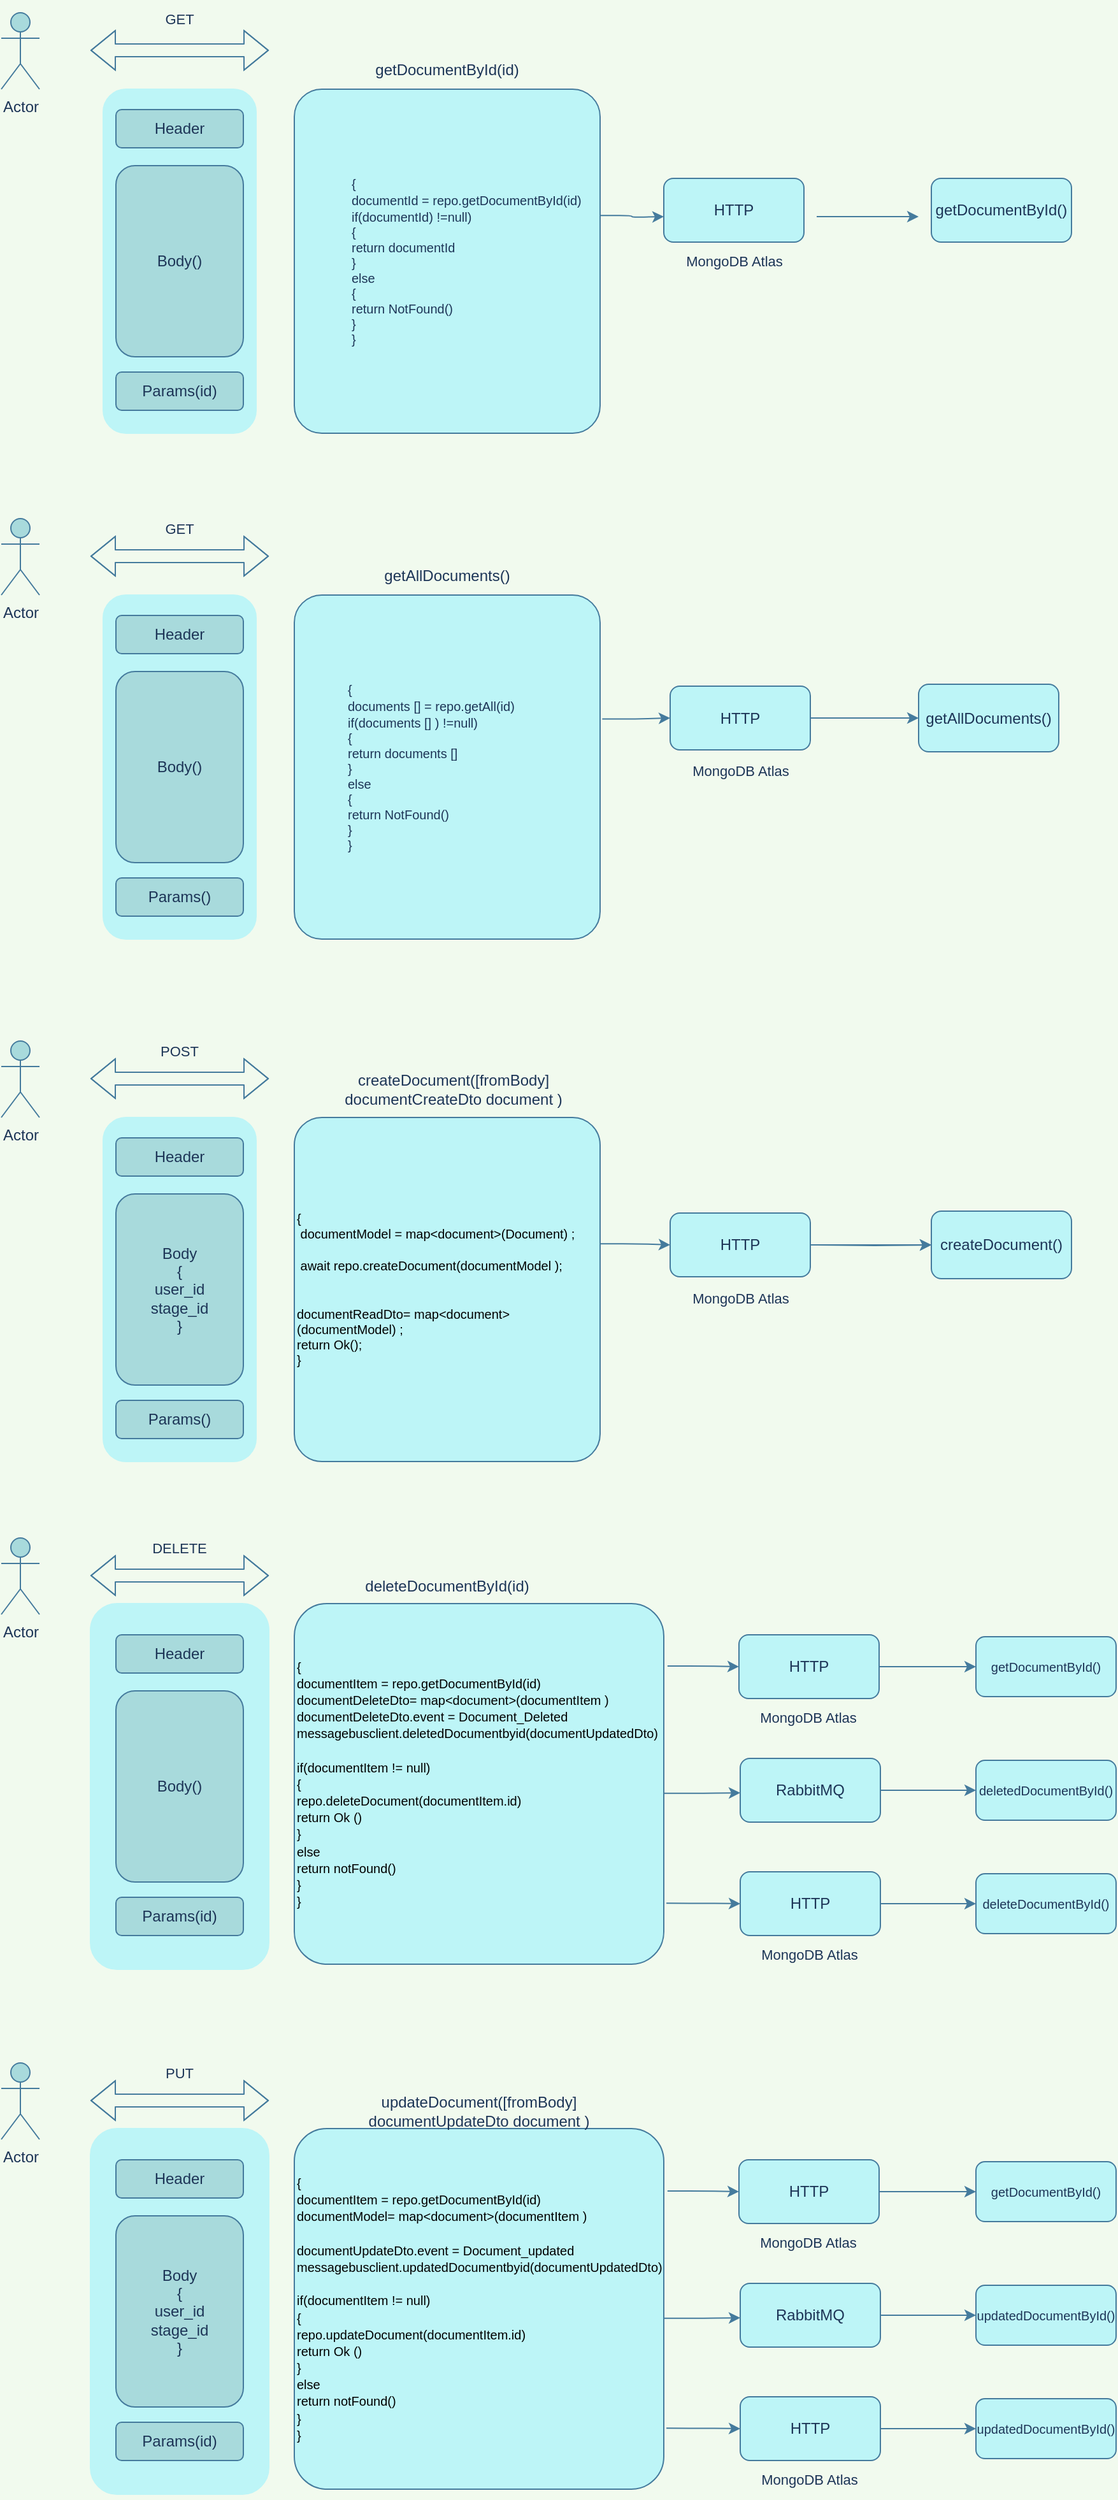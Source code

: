 <mxfile version="20.2.3" type="device"><diagram id="cVoLIIA2W4MmDyx59I4o" name="Page-1"><mxGraphModel dx="1022" dy="531" grid="1" gridSize="10" guides="1" tooltips="1" connect="1" arrows="1" fold="1" page="1" pageScale="1" pageWidth="1169" pageHeight="827" background="#F1FAEE" math="0" shadow="0"><root><mxCell id="0"/><mxCell id="1" parent="0"/><mxCell id="eLLtc54JkCyOEIkqknng-1" value="Actor" style="shape=umlActor;verticalLabelPosition=bottom;verticalAlign=top;html=1;outlineConnect=0;fillColor=#A8DADC;strokeColor=#457B9D;fontColor=#1D3557;rounded=1;" parent="1" vertex="1"><mxGeometry x="40" y="100" width="30" height="60" as="geometry"/></mxCell><mxCell id="eLLtc54JkCyOEIkqknng-2" value="" style="whiteSpace=wrap;html=1;fillColor=#BDF5F7;strokeColor=#BDF5F7;fontColor=#1D3557;rounded=1;" parent="1" vertex="1"><mxGeometry x="120" y="160" width="120" height="270" as="geometry"/></mxCell><mxCell id="eLLtc54JkCyOEIkqknng-3" value="Header" style="whiteSpace=wrap;html=1;fillColor=#A8DADC;strokeColor=#457B9D;fontColor=#1D3557;rounded=1;" parent="1" vertex="1"><mxGeometry x="130" y="176" width="100" height="30" as="geometry"/></mxCell><mxCell id="eLLtc54JkCyOEIkqknng-4" value="Params(id)" style="whiteSpace=wrap;html=1;fillColor=#A8DADC;strokeColor=#457B9D;fontColor=#1D3557;rounded=1;" parent="1" vertex="1"><mxGeometry x="130" y="382" width="100" height="30" as="geometry"/></mxCell><mxCell id="eLLtc54JkCyOEIkqknng-5" value="Body()" style="whiteSpace=wrap;html=1;fillColor=#A8DADC;strokeColor=#457B9D;fontColor=#1D3557;rounded=1;" parent="1" vertex="1"><mxGeometry x="130" y="220" width="100" height="150" as="geometry"/></mxCell><mxCell id="eLLtc54JkCyOEIkqknng-6" value="" style="shape=flexArrow;endArrow=classic;startArrow=classic;html=1;rounded=1;labelBackgroundColor=#F1FAEE;strokeColor=#457B9D;fontColor=#1D3557;" parent="1" edge="1"><mxGeometry width="100" height="100" relative="1" as="geometry"><mxPoint x="110" y="129.5" as="sourcePoint"/><mxPoint x="250" y="129.5" as="targetPoint"/><Array as="points"><mxPoint x="190" y="129.5"/></Array></mxGeometry></mxCell><mxCell id="eLLtc54JkCyOEIkqknng-12" style="edgeStyle=orthogonalEdgeStyle;orthogonalLoop=1;jettySize=auto;html=1;exitX=1;exitY=0.367;exitDx=0;exitDy=0;exitPerimeter=0;rounded=1;labelBackgroundColor=#F1FAEE;strokeColor=#457B9D;fontColor=#1D3557;" parent="1" source="eLLtc54JkCyOEIkqknng-8" edge="1"><mxGeometry relative="1" as="geometry"><mxPoint x="560" y="260.04" as="targetPoint"/></mxGeometry></mxCell><mxCell id="eLLtc54JkCyOEIkqknng-8" value="&lt;blockquote style=&quot;margin: 0 0 0 40px; border: none; padding: 0px;&quot;&gt;&lt;font style=&quot;font-size: 10px;&quot;&gt;{&lt;br&gt;&lt;/font&gt;&lt;font style=&quot;font-size: 10px;&quot;&gt;documentId = repo.getDocumentById(id)&lt;br&gt;&lt;/font&gt;&lt;font style=&quot;font-size: 10px;&quot;&gt;if(documentId) !=null) &lt;/font&gt;&lt;div style=&quot;font-size: 10px;&quot;&gt;&lt;span style=&quot;background-color: initial;&quot;&gt;&lt;font style=&quot;font-size: 10px;&quot;&gt;{&lt;/font&gt;&lt;/span&gt;&lt;/div&gt;&lt;div style=&quot;text-align: justify; font-size: 10px;&quot;&gt;&lt;span style=&quot;background-color: initial;&quot;&gt;&lt;font style=&quot;font-size: 10px;&quot;&gt;return documentId&lt;/font&gt;&lt;/span&gt;&lt;/div&gt;&lt;div style=&quot;text-align: justify; font-size: 10px;&quot;&gt;&lt;span style=&quot;background-color: initial;&quot;&gt;&lt;font style=&quot;font-size: 10px;&quot;&gt;}&lt;/font&gt;&lt;/span&gt;&lt;/div&gt;&lt;div style=&quot;text-align: justify; font-size: 10px;&quot;&gt;&lt;span style=&quot;background-color: initial;&quot;&gt;&lt;font style=&quot;font-size: 10px;&quot;&gt;else&lt;/font&gt;&lt;/span&gt;&lt;/div&gt;&lt;div style=&quot;text-align: justify; font-size: 10px;&quot;&gt;&lt;span style=&quot;background-color: initial;&quot;&gt;&lt;font style=&quot;font-size: 10px;&quot;&gt;{&lt;/font&gt;&lt;/span&gt;&lt;/div&gt;&lt;div style=&quot;text-align: justify; font-size: 10px;&quot;&gt;&lt;span style=&quot;background-color: initial;&quot;&gt;&lt;font style=&quot;font-size: 10px;&quot;&gt;return NotFound()&lt;/font&gt;&lt;/span&gt;&lt;/div&gt;&lt;div style=&quot;text-align: justify; font-size: 10px;&quot;&gt;&lt;span style=&quot;background-color: initial;&quot;&gt;&lt;font style=&quot;font-size: 10px;&quot;&gt;}&lt;/font&gt;&lt;/span&gt;&lt;/div&gt;&lt;div style=&quot;text-align: justify; font-size: 10px;&quot;&gt;&lt;span style=&quot;background-color: initial;&quot;&gt;&lt;font style=&quot;font-size: 10px;&quot;&gt;}&lt;/font&gt;&lt;/span&gt;&lt;/div&gt;&lt;/blockquote&gt;" style="whiteSpace=wrap;html=1;fillColor=#BDF5F7;strokeColor=#457B9D;fontColor=#1D3557;rounded=1;verticalAlign=middle;arcSize=9;fontSize=11;align=left;spacingLeft=3;" parent="1" vertex="1"><mxGeometry x="270" y="160" width="240" height="270" as="geometry"/></mxCell><mxCell id="eLLtc54JkCyOEIkqknng-9" value="getDocumentById(id)" style="text;html=1;strokeColor=none;fillColor=none;align=center;verticalAlign=middle;whiteSpace=wrap;fontColor=#1D3557;rounded=1;" parent="1" vertex="1"><mxGeometry x="360" y="130" width="60" height="30" as="geometry"/></mxCell><mxCell id="eLLtc54JkCyOEIkqknng-13" style="edgeStyle=orthogonalEdgeStyle;orthogonalLoop=1;jettySize=auto;html=1;entryX=0;entryY=0.5;entryDx=0;entryDy=0;rounded=1;labelBackgroundColor=#F1FAEE;strokeColor=#457B9D;fontColor=#1D3557;" parent="1" edge="1"><mxGeometry relative="1" as="geometry"><mxPoint x="680" y="260" as="sourcePoint"/><mxPoint x="760" y="260" as="targetPoint"/></mxGeometry></mxCell><mxCell id="eLLtc54JkCyOEIkqknng-14" value="MongoDB Atlas" style="text;html=1;strokeColor=none;fillColor=none;align=center;verticalAlign=middle;whiteSpace=wrap;rounded=0;fontSize=11;fontColor=#1D3557;" parent="1" vertex="1"><mxGeometry x="572.5" y="280" width="85" height="30" as="geometry"/></mxCell><mxCell id="eLLtc54JkCyOEIkqknng-15" value="Actor" style="shape=umlActor;verticalLabelPosition=bottom;verticalAlign=top;html=1;outlineConnect=0;fillColor=#A8DADC;strokeColor=#457B9D;fontColor=#1D3557;rounded=1;" parent="1" vertex="1"><mxGeometry x="40" y="497" width="30" height="60" as="geometry"/></mxCell><mxCell id="eLLtc54JkCyOEIkqknng-16" value="" style="whiteSpace=wrap;html=1;fillColor=#BDF5F7;strokeColor=#BDF5F7;fontColor=#1D3557;rounded=1;" parent="1" vertex="1"><mxGeometry x="120" y="557" width="120" height="270" as="geometry"/></mxCell><mxCell id="eLLtc54JkCyOEIkqknng-17" value="Header" style="whiteSpace=wrap;html=1;fillColor=#A8DADC;strokeColor=#457B9D;fontColor=#1D3557;rounded=1;" parent="1" vertex="1"><mxGeometry x="130" y="573" width="100" height="30" as="geometry"/></mxCell><mxCell id="eLLtc54JkCyOEIkqknng-18" value="Params()" style="whiteSpace=wrap;html=1;fillColor=#A8DADC;strokeColor=#457B9D;fontColor=#1D3557;rounded=1;" parent="1" vertex="1"><mxGeometry x="130" y="779" width="100" height="30" as="geometry"/></mxCell><mxCell id="eLLtc54JkCyOEIkqknng-19" value="Body()" style="whiteSpace=wrap;html=1;fillColor=#A8DADC;strokeColor=#457B9D;fontColor=#1D3557;rounded=1;" parent="1" vertex="1"><mxGeometry x="130" y="617" width="100" height="150" as="geometry"/></mxCell><mxCell id="eLLtc54JkCyOEIkqknng-20" value="" style="shape=flexArrow;endArrow=classic;startArrow=classic;html=1;rounded=1;labelBackgroundColor=#F1FAEE;strokeColor=#457B9D;fontColor=#1D3557;" parent="1" edge="1"><mxGeometry width="100" height="100" relative="1" as="geometry"><mxPoint x="110" y="526.5" as="sourcePoint"/><mxPoint x="250" y="526.5" as="targetPoint"/><Array as="points"><mxPoint x="190" y="526.5"/></Array></mxGeometry></mxCell><mxCell id="eLLtc54JkCyOEIkqknng-72" style="edgeStyle=orthogonalEdgeStyle;rounded=1;orthogonalLoop=1;jettySize=auto;html=1;strokeColor=#457B9D;fontSize=10;fontColor=#1D3557;fillColor=#A8DADC;exitX=1.007;exitY=0.36;exitDx=0;exitDy=0;exitPerimeter=0;" parent="1" source="eLLtc54JkCyOEIkqknng-22" target="eLLtc54JkCyOEIkqknng-70" edge="1"><mxGeometry relative="1" as="geometry"/></mxCell><mxCell id="eLLtc54JkCyOEIkqknng-22" value="&lt;blockquote style=&quot;margin: 0 0 0 40px; border: none; padding: 0px;&quot;&gt;&lt;font style=&quot;font-size: 10px;&quot;&gt;{&lt;br&gt;&lt;/font&gt;&lt;font style=&quot;font-size: 10px;&quot;&gt;documents [] = repo.getAll(id)&lt;br&gt;&lt;/font&gt;&lt;font style=&quot;font-size: 10px;&quot;&gt;if(documents [] ) !=null) &lt;/font&gt;&lt;div style=&quot;font-size: 10px;&quot;&gt;&lt;span style=&quot;background-color: initial;&quot;&gt;&lt;font style=&quot;font-size: 10px;&quot;&gt;{&lt;/font&gt;&lt;/span&gt;&lt;/div&gt;&lt;div style=&quot;text-align: justify; font-size: 10px;&quot;&gt;&lt;span style=&quot;background-color: initial;&quot;&gt;&lt;font style=&quot;font-size: 10px;&quot;&gt;return documents []&lt;/font&gt;&lt;/span&gt;&lt;/div&gt;&lt;div style=&quot;text-align: justify; font-size: 10px;&quot;&gt;&lt;span style=&quot;background-color: initial;&quot;&gt;&lt;font style=&quot;font-size: 10px;&quot;&gt;}&lt;/font&gt;&lt;/span&gt;&lt;/div&gt;&lt;div style=&quot;text-align: justify; font-size: 10px;&quot;&gt;&lt;span style=&quot;background-color: initial;&quot;&gt;&lt;font style=&quot;font-size: 10px;&quot;&gt;else&lt;/font&gt;&lt;/span&gt;&lt;/div&gt;&lt;div style=&quot;text-align: justify; font-size: 10px;&quot;&gt;&lt;span style=&quot;background-color: initial;&quot;&gt;&lt;font style=&quot;font-size: 10px;&quot;&gt;{&lt;/font&gt;&lt;/span&gt;&lt;/div&gt;&lt;div style=&quot;text-align: justify; font-size: 10px;&quot;&gt;&lt;span style=&quot;background-color: initial;&quot;&gt;&lt;font style=&quot;font-size: 10px;&quot;&gt;return NotFound()&lt;/font&gt;&lt;/span&gt;&lt;/div&gt;&lt;div style=&quot;text-align: justify; font-size: 10px;&quot;&gt;&lt;span style=&quot;background-color: initial;&quot;&gt;&lt;font style=&quot;font-size: 10px;&quot;&gt;}&lt;/font&gt;&lt;/span&gt;&lt;/div&gt;&lt;div style=&quot;text-align: justify; font-size: 10px;&quot;&gt;&lt;span style=&quot;background-color: initial;&quot;&gt;&lt;font style=&quot;font-size: 10px;&quot;&gt;}&lt;/font&gt;&lt;/span&gt;&lt;/div&gt;&lt;/blockquote&gt;" style="whiteSpace=wrap;html=1;fillColor=#BDF5F7;strokeColor=#457B9D;fontColor=#1D3557;rounded=1;verticalAlign=middle;arcSize=9;fontSize=11;align=left;" parent="1" vertex="1"><mxGeometry x="270" y="557" width="240" height="270" as="geometry"/></mxCell><mxCell id="eLLtc54JkCyOEIkqknng-23" value="getAllDocuments()" style="text;html=1;strokeColor=none;fillColor=none;align=center;verticalAlign=middle;whiteSpace=wrap;fontColor=#1D3557;rounded=1;" parent="1" vertex="1"><mxGeometry x="360" y="527" width="60" height="30" as="geometry"/></mxCell><mxCell id="eLLtc54JkCyOEIkqknng-27" value="MongoDB Atlas" style="text;html=1;strokeColor=none;fillColor=none;align=center;verticalAlign=middle;whiteSpace=wrap;rounded=0;fontSize=11;fontColor=#1D3557;" parent="1" vertex="1"><mxGeometry x="577.5" y="680" width="85" height="30" as="geometry"/></mxCell><mxCell id="eLLtc54JkCyOEIkqknng-28" value="GET" style="text;html=1;strokeColor=none;fillColor=none;align=center;verticalAlign=middle;whiteSpace=wrap;rounded=0;fontSize=11;fontColor=#1D3557;" parent="1" vertex="1"><mxGeometry x="150" y="90" width="60" height="30" as="geometry"/></mxCell><mxCell id="eLLtc54JkCyOEIkqknng-29" value="GET" style="text;html=1;strokeColor=none;fillColor=none;align=center;verticalAlign=middle;whiteSpace=wrap;rounded=0;fontSize=11;fontColor=#1D3557;" parent="1" vertex="1"><mxGeometry x="150" y="490" width="60" height="30" as="geometry"/></mxCell><mxCell id="eLLtc54JkCyOEIkqknng-31" value="Actor" style="shape=umlActor;verticalLabelPosition=bottom;verticalAlign=top;html=1;outlineConnect=0;fillColor=#A8DADC;strokeColor=#457B9D;fontColor=#1D3557;rounded=1;" parent="1" vertex="1"><mxGeometry x="40" y="907" width="30" height="60" as="geometry"/></mxCell><mxCell id="eLLtc54JkCyOEIkqknng-32" value="" style="whiteSpace=wrap;html=1;fillColor=#BDF5F7;strokeColor=#BDF5F7;fontColor=#1D3557;rounded=1;" parent="1" vertex="1"><mxGeometry x="120" y="967" width="120" height="270" as="geometry"/></mxCell><mxCell id="eLLtc54JkCyOEIkqknng-33" value="Header" style="whiteSpace=wrap;html=1;fillColor=#A8DADC;strokeColor=#457B9D;fontColor=#1D3557;rounded=1;" parent="1" vertex="1"><mxGeometry x="130" y="983" width="100" height="30" as="geometry"/></mxCell><mxCell id="eLLtc54JkCyOEIkqknng-34" value="Params()" style="whiteSpace=wrap;html=1;fillColor=#A8DADC;strokeColor=#457B9D;fontColor=#1D3557;rounded=1;" parent="1" vertex="1"><mxGeometry x="130" y="1189" width="100" height="30" as="geometry"/></mxCell><mxCell id="eLLtc54JkCyOEIkqknng-35" value="Body&lt;br&gt;{&lt;br&gt;user_id&lt;br&gt;stage_id&lt;br&gt;}" style="whiteSpace=wrap;html=1;fillColor=#A8DADC;strokeColor=#457B9D;fontColor=#1D3557;rounded=1;" parent="1" vertex="1"><mxGeometry x="130" y="1027" width="100" height="150" as="geometry"/></mxCell><mxCell id="eLLtc54JkCyOEIkqknng-36" value="" style="shape=flexArrow;endArrow=classic;startArrow=classic;html=1;rounded=1;labelBackgroundColor=#F1FAEE;strokeColor=#457B9D;fontColor=#1D3557;" parent="1" edge="1"><mxGeometry width="100" height="100" relative="1" as="geometry"><mxPoint x="110" y="936.5" as="sourcePoint"/><mxPoint x="250" y="936.5" as="targetPoint"/><Array as="points"><mxPoint x="190" y="936.5"/></Array></mxGeometry></mxCell><mxCell id="eLLtc54JkCyOEIkqknng-37" style="edgeStyle=orthogonalEdgeStyle;orthogonalLoop=1;jettySize=auto;html=1;exitX=1;exitY=0.367;exitDx=0;exitDy=0;exitPerimeter=0;rounded=1;labelBackgroundColor=#F1FAEE;strokeColor=#457B9D;fontColor=#1D3557;entryX=0;entryY=0.5;entryDx=0;entryDy=0;" parent="1" source="eLLtc54JkCyOEIkqknng-38" target="eLLtc54JkCyOEIkqknng-67" edge="1"><mxGeometry relative="1" as="geometry"><mxPoint x="560" y="1067" as="targetPoint"/></mxGeometry></mxCell><mxCell id="eLLtc54JkCyOEIkqknng-38" value="&lt;blockquote style=&quot;margin: 0 0 0 40px; border: none; padding: 0px;&quot;&gt;&lt;/blockquote&gt;&lt;span style=&quot;color: rgb(0, 0, 0); font-size: 10px; background-color: initial;&quot;&gt;&lt;div style=&quot;&quot;&gt;&lt;span style=&quot;background-color: initial;&quot;&gt;{&lt;/span&gt;&lt;/div&gt;&lt;/span&gt;&lt;font style=&quot;font-size: 10px;&quot;&gt;&lt;div style=&quot;&quot;&gt;&lt;span style=&quot;color: rgb(0, 0, 0); background-color: initial;&quot;&gt;&amp;nbsp;documentModel = map&amp;lt;document&amp;gt;(Document) ;&lt;/span&gt;&lt;/div&gt;&lt;/font&gt;&lt;blockquote style=&quot;margin: 0 0 0 40px; border: none; padding: 0px;&quot;&gt;&lt;/blockquote&gt;&lt;font color=&quot;#000000&quot;&gt;&lt;div style=&quot;&quot;&gt;&lt;span style=&quot;font-size: 10px;&quot;&gt;&lt;br&gt;&lt;/span&gt;&lt;/div&gt;&lt;/font&gt;&lt;blockquote style=&quot;margin: 0 0 0 40px; border: none; padding: 0px;&quot;&gt;&lt;blockquote style=&quot;margin: 0 0 0 40px; border: none; padding: 0px;&quot;&gt;&lt;/blockquote&gt;&lt;/blockquote&gt;&lt;span style=&quot;background-color: initial; font-size: 10px; color: rgb(0, 0, 0);&quot;&gt;&lt;div style=&quot;&quot;&gt;&lt;span style=&quot;background-color: initial;&quot;&gt;&amp;nbsp;await repo.createDocument(&lt;/span&gt;&lt;span style=&quot;background-color: initial;&quot;&gt;documentModel&amp;nbsp;&lt;/span&gt;&lt;span style=&quot;background-color: initial;&quot;&gt;);&lt;/span&gt;&lt;/div&gt;&lt;/span&gt;&lt;font style=&quot;&quot;&gt;&lt;div style=&quot;&quot;&gt;&lt;font color=&quot;#000000&quot;&gt;&lt;span style=&quot;font-size: 10px;&quot;&gt;&lt;br&gt;&lt;/span&gt;&lt;/font&gt;&lt;/div&gt;&lt;/font&gt;&lt;font color=&quot;#000000&quot;&gt;&lt;div style=&quot;&quot;&gt;&lt;span style=&quot;font-size: 10px;&quot;&gt;&lt;br&gt;&lt;/span&gt;&lt;/div&gt;&lt;/font&gt;&lt;font style=&quot;font-size: 10px;&quot;&gt;&lt;div style=&quot;&quot;&gt;&lt;span style=&quot;background-color: initial; color: rgb(0, 0, 0);&quot;&gt;documentReadDto= map&amp;lt;document&amp;gt;(&lt;/span&gt;&lt;span style=&quot;background-color: initial; color: rgb(0, 0, 0);&quot;&gt;documentModel) ;&lt;/span&gt;&lt;/div&gt;&lt;/font&gt;&lt;font style=&quot;font-size: 10px;&quot;&gt;&lt;div style=&quot;&quot;&gt;&lt;span style=&quot;color: rgb(0, 0, 0); background-color: initial;&quot;&gt;return Ok();&lt;/span&gt;&lt;/div&gt;&lt;/font&gt;&lt;div style=&quot;color: rgb(212, 212, 212); background-color: rgb(30, 30, 30); font-family: consolas, &amp;quot;courier new&amp;quot;, monospace; line-height: 19px; font-size: 10px;&quot;&gt;&lt;/div&gt;&lt;span style=&quot;color: rgb(0, 0, 0); font-size: 10px;&quot;&gt;&lt;div style=&quot;&quot;&gt;&lt;span style=&quot;background-color: initial;&quot;&gt;}&lt;/span&gt;&lt;/div&gt;&lt;/span&gt;" style="whiteSpace=wrap;html=1;fillColor=#BDF5F7;strokeColor=#457B9D;fontColor=#1D3557;rounded=1;verticalAlign=middle;arcSize=9;fontSize=11;align=left;" parent="1" vertex="1"><mxGeometry x="270" y="967" width="240" height="270" as="geometry"/></mxCell><mxCell id="eLLtc54JkCyOEIkqknng-39" value="createDocument([fromBody] documentCreateDto document )" style="text;html=1;strokeColor=none;fillColor=none;align=center;verticalAlign=middle;whiteSpace=wrap;fontColor=#1D3557;rounded=1;" parent="1" vertex="1"><mxGeometry x="300" y="930" width="190" height="30" as="geometry"/></mxCell><mxCell id="eLLtc54JkCyOEIkqknng-40" style="edgeStyle=orthogonalEdgeStyle;orthogonalLoop=1;jettySize=auto;html=1;entryX=0;entryY=0.5;entryDx=0;entryDy=0;rounded=1;labelBackgroundColor=#F1FAEE;strokeColor=#457B9D;fontColor=#1D3557;" parent="1" target="eLLtc54JkCyOEIkqknng-42" edge="1"><mxGeometry relative="1" as="geometry"><mxPoint x="680" y="1067" as="sourcePoint"/></mxGeometry></mxCell><mxCell id="eLLtc54JkCyOEIkqknng-42" value="createDocument()" style="whiteSpace=wrap;html=1;fillColor=#BDF5F7;strokeColor=#457B9D;fontColor=#1D3557;rounded=1;" parent="1" vertex="1"><mxGeometry x="770" y="1040.5" width="110" height="53" as="geometry"/></mxCell><mxCell id="eLLtc54JkCyOEIkqknng-43" value="MongoDB Atlas" style="text;html=1;strokeColor=none;fillColor=none;align=center;verticalAlign=middle;whiteSpace=wrap;rounded=0;fontSize=11;fontColor=#1D3557;" parent="1" vertex="1"><mxGeometry x="577.5" y="1093.5" width="85" height="30" as="geometry"/></mxCell><mxCell id="eLLtc54JkCyOEIkqknng-44" value="POST" style="text;html=1;strokeColor=none;fillColor=none;align=center;verticalAlign=middle;whiteSpace=wrap;rounded=0;fontSize=11;fontColor=#1D3557;" parent="1" vertex="1"><mxGeometry x="150" y="900" width="60" height="30" as="geometry"/></mxCell><mxCell id="eLLtc54JkCyOEIkqknng-46" value="Actor" style="shape=umlActor;verticalLabelPosition=bottom;verticalAlign=top;html=1;outlineConnect=0;fillColor=#A8DADC;strokeColor=#457B9D;fontColor=#1D3557;rounded=1;" parent="1" vertex="1"><mxGeometry x="40" y="1297" width="30" height="60" as="geometry"/></mxCell><mxCell id="eLLtc54JkCyOEIkqknng-47" value="" style="whiteSpace=wrap;html=1;fillColor=#BDF5F7;strokeColor=#BDF5F7;fontColor=#1D3557;rounded=1;" parent="1" vertex="1"><mxGeometry x="110" y="1348.5" width="140" height="287" as="geometry"/></mxCell><mxCell id="eLLtc54JkCyOEIkqknng-48" value="Header" style="whiteSpace=wrap;html=1;fillColor=#A8DADC;strokeColor=#457B9D;fontColor=#1D3557;rounded=1;" parent="1" vertex="1"><mxGeometry x="130" y="1373" width="100" height="30" as="geometry"/></mxCell><mxCell id="eLLtc54JkCyOEIkqknng-49" value="Params(id)" style="whiteSpace=wrap;html=1;fillColor=#A8DADC;strokeColor=#457B9D;fontColor=#1D3557;rounded=1;" parent="1" vertex="1"><mxGeometry x="130" y="1579" width="100" height="30" as="geometry"/></mxCell><mxCell id="eLLtc54JkCyOEIkqknng-50" value="Body()" style="whiteSpace=wrap;html=1;fillColor=#A8DADC;strokeColor=#457B9D;fontColor=#1D3557;rounded=1;" parent="1" vertex="1"><mxGeometry x="130" y="1417" width="100" height="150" as="geometry"/></mxCell><mxCell id="eLLtc54JkCyOEIkqknng-51" value="" style="shape=flexArrow;endArrow=classic;startArrow=classic;html=1;rounded=1;labelBackgroundColor=#F1FAEE;strokeColor=#457B9D;fontColor=#1D3557;" parent="1" edge="1"><mxGeometry width="100" height="100" relative="1" as="geometry"><mxPoint x="110" y="1326.5" as="sourcePoint"/><mxPoint x="250" y="1326.5" as="targetPoint"/><Array as="points"><mxPoint x="190" y="1326.5"/></Array></mxGeometry></mxCell><mxCell id="eLLtc54JkCyOEIkqknng-78" style="edgeStyle=orthogonalEdgeStyle;rounded=1;orthogonalLoop=1;jettySize=auto;html=1;entryX=0;entryY=0.5;entryDx=0;entryDy=0;strokeColor=#457B9D;fontSize=10;fontColor=#1D3557;fillColor=#A8DADC;exitX=1.01;exitY=0.173;exitDx=0;exitDy=0;exitPerimeter=0;" parent="1" source="eLLtc54JkCyOEIkqknng-53" target="eLLtc54JkCyOEIkqknng-56" edge="1"><mxGeometry relative="1" as="geometry"/></mxCell><mxCell id="eLLtc54JkCyOEIkqknng-79" style="edgeStyle=orthogonalEdgeStyle;rounded=1;orthogonalLoop=1;jettySize=auto;html=1;strokeColor=#457B9D;fontSize=10;fontColor=#1D3557;fillColor=#A8DADC;exitX=0.999;exitY=0.526;exitDx=0;exitDy=0;exitPerimeter=0;" parent="1" source="eLLtc54JkCyOEIkqknng-53" edge="1"><mxGeometry relative="1" as="geometry"><mxPoint x="620" y="1497" as="targetPoint"/></mxGeometry></mxCell><mxCell id="eLLtc54JkCyOEIkqknng-80" style="edgeStyle=orthogonalEdgeStyle;rounded=1;orthogonalLoop=1;jettySize=auto;html=1;strokeColor=#457B9D;fontSize=10;fontColor=#1D3557;fillColor=#A8DADC;exitX=1.007;exitY=0.831;exitDx=0;exitDy=0;exitPerimeter=0;" parent="1" source="eLLtc54JkCyOEIkqknng-53" target="eLLtc54JkCyOEIkqknng-74" edge="1"><mxGeometry relative="1" as="geometry"/></mxCell><mxCell id="eLLtc54JkCyOEIkqknng-53" value="&lt;font style=&quot;font-size: 10px;&quot;&gt;&lt;span style=&quot;color: rgb(0, 0, 0);&quot;&gt;{&lt;/span&gt;&lt;br style=&quot;color: rgb(0, 0, 0);&quot;&gt;&lt;span style=&quot;color: rgb(0, 0, 0);&quot;&gt;documentItem = repo.getDocumentById(id)&lt;/span&gt;&lt;br style=&quot;color: rgb(0, 0, 0);&quot;&gt;&lt;span style=&quot;color: rgb(0, 0, 0);&quot;&gt;documentDeleteDto= map&amp;lt;&lt;/span&gt;&lt;span style=&quot;color: rgb(0, 0, 0);&quot;&gt;document&lt;/span&gt;&lt;span style=&quot;color: rgb(0, 0, 0);&quot;&gt;&amp;gt;(documentItem&amp;nbsp;)&lt;/span&gt;&lt;br style=&quot;color: rgb(0, 0, 0);&quot;&gt;&lt;span style=&quot;color: rgb(0, 0, 0);&quot;&gt;documentDeleteDto.event = Document_Deleted&lt;/span&gt;&lt;br style=&quot;color: rgb(0, 0, 0);&quot;&gt;&lt;span style=&quot;color: rgb(0, 0, 0);&quot;&gt;messagebusclient.deletedDocumentbyid(documentUpdatedDto)&lt;br&gt;&lt;/span&gt;&lt;br style=&quot;color: rgb(0, 0, 0);&quot;&gt;&lt;span style=&quot;color: rgb(0, 0, 0);&quot;&gt;if(documentItem != null)&lt;/span&gt;&lt;br style=&quot;color: rgb(0, 0, 0);&quot;&gt;&lt;span style=&quot;color: rgb(0, 0, 0);&quot;&gt;{&lt;/span&gt;&lt;br style=&quot;color: rgb(0, 0, 0);&quot;&gt;&lt;span style=&quot;color: rgb(0, 0, 0);&quot;&gt;repo.deleteDocument(documentItem.id)&lt;/span&gt;&lt;br style=&quot;color: rgb(0, 0, 0);&quot;&gt;&lt;span style=&quot;color: rgb(0, 0, 0);&quot;&gt;return Ok ()&lt;/span&gt;&lt;br style=&quot;color: rgb(0, 0, 0);&quot;&gt;&lt;span style=&quot;color: rgb(0, 0, 0);&quot;&gt;}&lt;/span&gt;&lt;br style=&quot;color: rgb(0, 0, 0);&quot;&gt;&lt;span style=&quot;color: rgb(0, 0, 0);&quot;&gt;else&lt;/span&gt;&lt;br style=&quot;color: rgb(0, 0, 0);&quot;&gt;&lt;span style=&quot;color: rgb(0, 0, 0);&quot;&gt;return notFound()&lt;/span&gt;&lt;br style=&quot;color: rgb(0, 0, 0);&quot;&gt;&lt;span style=&quot;color: rgb(0, 0, 0);&quot;&gt;}&lt;br&gt;}&lt;br&gt;&lt;/span&gt;&lt;/font&gt;" style="whiteSpace=wrap;html=1;fillColor=#BDF5F7;strokeColor=#457B9D;fontColor=#1D3557;rounded=1;verticalAlign=middle;arcSize=9;fontSize=11;align=left;" parent="1" vertex="1"><mxGeometry x="270" y="1348.5" width="290" height="283" as="geometry"/></mxCell><mxCell id="eLLtc54JkCyOEIkqknng-54" value="deleteDocumentById(id)" style="text;html=1;strokeColor=none;fillColor=none;align=center;verticalAlign=middle;whiteSpace=wrap;fontColor=#1D3557;rounded=1;" parent="1" vertex="1"><mxGeometry x="360" y="1320" width="60" height="30" as="geometry"/></mxCell><mxCell id="eLLtc54JkCyOEIkqknng-85" style="edgeStyle=orthogonalEdgeStyle;rounded=1;orthogonalLoop=1;jettySize=auto;html=1;strokeColor=#457B9D;fontSize=10;fontColor=#1D3557;fillColor=#A8DADC;" parent="1" source="eLLtc54JkCyOEIkqknng-56" target="eLLtc54JkCyOEIkqknng-57" edge="1"><mxGeometry relative="1" as="geometry"/></mxCell><mxCell id="eLLtc54JkCyOEIkqknng-56" value="HTTP" style="whiteSpace=wrap;html=1;flipV=1;flipH=1;fillColor=#BDF5F7;strokeColor=#457B9D;fontColor=#1D3557;rounded=1;" parent="1" vertex="1"><mxGeometry x="619" y="1373" width="110" height="50" as="geometry"/></mxCell><mxCell id="eLLtc54JkCyOEIkqknng-57" value="&lt;font style=&quot;font-size: 10px;&quot;&gt;getDocumentById()&lt;/font&gt;" style="whiteSpace=wrap;html=1;fillColor=#BDF5F7;strokeColor=#457B9D;fontColor=#1D3557;rounded=1;" parent="1" vertex="1"><mxGeometry x="805" y="1374.5" width="110" height="47" as="geometry"/></mxCell><mxCell id="eLLtc54JkCyOEIkqknng-58" value="MongoDB Atlas" style="text;html=1;strokeColor=none;fillColor=none;align=center;verticalAlign=middle;whiteSpace=wrap;rounded=0;fontSize=11;fontColor=#1D3557;" parent="1" vertex="1"><mxGeometry x="630.5" y="1423" width="85" height="30" as="geometry"/></mxCell><mxCell id="eLLtc54JkCyOEIkqknng-59" value="DELETE" style="text;html=1;strokeColor=none;fillColor=none;align=center;verticalAlign=middle;whiteSpace=wrap;rounded=0;fontSize=11;fontColor=#1D3557;" parent="1" vertex="1"><mxGeometry x="150" y="1290" width="60" height="30" as="geometry"/></mxCell><mxCell id="eLLtc54JkCyOEIkqknng-61" value="getDocumentById()" style="whiteSpace=wrap;html=1;fillColor=#BDF5F7;strokeColor=#457B9D;fontColor=#1D3557;rounded=1;" parent="1" vertex="1"><mxGeometry x="770" y="230" width="110" height="50" as="geometry"/></mxCell><mxCell id="eLLtc54JkCyOEIkqknng-62" value="HTTP" style="whiteSpace=wrap;html=1;flipV=1;flipH=1;fillColor=#BDF5F7;strokeColor=#457B9D;fontColor=#1D3557;rounded=1;" parent="1" vertex="1"><mxGeometry x="560" y="230" width="110" height="50" as="geometry"/></mxCell><mxCell id="eLLtc54JkCyOEIkqknng-64" value="getAllDocuments()" style="whiteSpace=wrap;html=1;fillColor=#BDF5F7;strokeColor=#457B9D;fontColor=#1D3557;rounded=1;" parent="1" vertex="1"><mxGeometry x="760" y="627" width="110" height="53" as="geometry"/></mxCell><mxCell id="eLLtc54JkCyOEIkqknng-68" value="" style="edgeStyle=orthogonalEdgeStyle;rounded=1;orthogonalLoop=1;jettySize=auto;html=1;strokeColor=#457B9D;fontSize=10;fontColor=#1D3557;fillColor=#A8DADC;" parent="1" source="eLLtc54JkCyOEIkqknng-67" target="eLLtc54JkCyOEIkqknng-42" edge="1"><mxGeometry relative="1" as="geometry"/></mxCell><mxCell id="eLLtc54JkCyOEIkqknng-67" value="HTTP" style="whiteSpace=wrap;html=1;flipV=1;flipH=1;fillColor=#BDF5F7;strokeColor=#457B9D;fontColor=#1D3557;rounded=1;" parent="1" vertex="1"><mxGeometry x="565" y="1042" width="110" height="50" as="geometry"/></mxCell><mxCell id="eLLtc54JkCyOEIkqknng-71" style="edgeStyle=orthogonalEdgeStyle;rounded=1;orthogonalLoop=1;jettySize=auto;html=1;strokeColor=#457B9D;fontSize=10;fontColor=#1D3557;fillColor=#A8DADC;" parent="1" source="eLLtc54JkCyOEIkqknng-70" target="eLLtc54JkCyOEIkqknng-64" edge="1"><mxGeometry relative="1" as="geometry"/></mxCell><mxCell id="eLLtc54JkCyOEIkqknng-70" value="HTTP" style="whiteSpace=wrap;html=1;flipV=1;flipH=1;fillColor=#BDF5F7;strokeColor=#457B9D;fontColor=#1D3557;rounded=1;" parent="1" vertex="1"><mxGeometry x="565" y="628.5" width="110" height="50" as="geometry"/></mxCell><mxCell id="eLLtc54JkCyOEIkqknng-84" style="edgeStyle=orthogonalEdgeStyle;rounded=1;orthogonalLoop=1;jettySize=auto;html=1;strokeColor=#457B9D;fontSize=10;fontColor=#1D3557;fillColor=#A8DADC;" parent="1" source="eLLtc54JkCyOEIkqknng-73" target="eLLtc54JkCyOEIkqknng-76" edge="1"><mxGeometry relative="1" as="geometry"/></mxCell><mxCell id="eLLtc54JkCyOEIkqknng-73" value="RabbitMQ" style="whiteSpace=wrap;html=1;flipV=1;flipH=1;fillColor=#BDF5F7;strokeColor=#457B9D;fontColor=#1D3557;rounded=1;" parent="1" vertex="1"><mxGeometry x="620" y="1470" width="110" height="50" as="geometry"/></mxCell><mxCell id="eLLtc54JkCyOEIkqknng-83" style="edgeStyle=orthogonalEdgeStyle;rounded=1;orthogonalLoop=1;jettySize=auto;html=1;entryX=0;entryY=0.5;entryDx=0;entryDy=0;strokeColor=#457B9D;fontSize=10;fontColor=#1D3557;fillColor=#A8DADC;" parent="1" source="eLLtc54JkCyOEIkqknng-74" target="eLLtc54JkCyOEIkqknng-77" edge="1"><mxGeometry relative="1" as="geometry"/></mxCell><mxCell id="eLLtc54JkCyOEIkqknng-74" value="HTTP" style="whiteSpace=wrap;html=1;flipV=1;flipH=1;fillColor=#BDF5F7;strokeColor=#457B9D;fontColor=#1D3557;rounded=1;" parent="1" vertex="1"><mxGeometry x="620" y="1559" width="110" height="50" as="geometry"/></mxCell><mxCell id="eLLtc54JkCyOEIkqknng-75" value="MongoDB Atlas" style="text;html=1;strokeColor=none;fillColor=none;align=center;verticalAlign=middle;whiteSpace=wrap;rounded=0;fontSize=11;fontColor=#1D3557;" parent="1" vertex="1"><mxGeometry x="631.5" y="1609" width="85" height="30" as="geometry"/></mxCell><mxCell id="eLLtc54JkCyOEIkqknng-76" value="&lt;font style=&quot;font-size: 10px;&quot;&gt;deletedDocumentById()&lt;/font&gt;" style="whiteSpace=wrap;html=1;fillColor=#BDF5F7;strokeColor=#457B9D;fontColor=#1D3557;rounded=1;" parent="1" vertex="1"><mxGeometry x="805" y="1471.5" width="110" height="47" as="geometry"/></mxCell><mxCell id="eLLtc54JkCyOEIkqknng-77" value="&lt;font style=&quot;font-size: 10px;&quot;&gt;deleteDocumentById()&lt;/font&gt;" style="whiteSpace=wrap;html=1;fillColor=#BDF5F7;strokeColor=#457B9D;fontColor=#1D3557;rounded=1;" parent="1" vertex="1"><mxGeometry x="805" y="1560.5" width="110" height="47" as="geometry"/></mxCell><mxCell id="eLLtc54JkCyOEIkqknng-86" value="Actor" style="shape=umlActor;verticalLabelPosition=bottom;verticalAlign=top;html=1;outlineConnect=0;fillColor=#A8DADC;strokeColor=#457B9D;fontColor=#1D3557;rounded=1;" parent="1" vertex="1"><mxGeometry x="40" y="1709" width="30" height="60" as="geometry"/></mxCell><mxCell id="eLLtc54JkCyOEIkqknng-87" value="" style="whiteSpace=wrap;html=1;fillColor=#BDF5F7;strokeColor=#BDF5F7;fontColor=#1D3557;rounded=1;" parent="1" vertex="1"><mxGeometry x="110" y="1760.5" width="140" height="287" as="geometry"/></mxCell><mxCell id="eLLtc54JkCyOEIkqknng-88" value="Header" style="whiteSpace=wrap;html=1;fillColor=#A8DADC;strokeColor=#457B9D;fontColor=#1D3557;rounded=1;" parent="1" vertex="1"><mxGeometry x="130" y="1785" width="100" height="30" as="geometry"/></mxCell><mxCell id="eLLtc54JkCyOEIkqknng-89" value="Params(id)" style="whiteSpace=wrap;html=1;fillColor=#A8DADC;strokeColor=#457B9D;fontColor=#1D3557;rounded=1;" parent="1" vertex="1"><mxGeometry x="130" y="1991" width="100" height="30" as="geometry"/></mxCell><mxCell id="eLLtc54JkCyOEIkqknng-90" value="Body&lt;br&gt;{&lt;br&gt;user_id&lt;br&gt;stage_id&lt;br&gt;}" style="whiteSpace=wrap;html=1;fillColor=#A8DADC;strokeColor=#457B9D;fontColor=#1D3557;rounded=1;" parent="1" vertex="1"><mxGeometry x="130" y="1829" width="100" height="150" as="geometry"/></mxCell><mxCell id="eLLtc54JkCyOEIkqknng-91" value="" style="shape=flexArrow;endArrow=classic;startArrow=classic;html=1;rounded=1;labelBackgroundColor=#F1FAEE;strokeColor=#457B9D;fontColor=#1D3557;" parent="1" edge="1"><mxGeometry width="100" height="100" relative="1" as="geometry"><mxPoint x="110" y="1738.5" as="sourcePoint"/><mxPoint x="250" y="1738.5" as="targetPoint"/><Array as="points"><mxPoint x="190" y="1738.5"/></Array></mxGeometry></mxCell><mxCell id="eLLtc54JkCyOEIkqknng-92" style="edgeStyle=orthogonalEdgeStyle;rounded=1;orthogonalLoop=1;jettySize=auto;html=1;entryX=0;entryY=0.5;entryDx=0;entryDy=0;strokeColor=#457B9D;fontSize=10;fontColor=#1D3557;fillColor=#A8DADC;exitX=1.01;exitY=0.173;exitDx=0;exitDy=0;exitPerimeter=0;" parent="1" source="eLLtc54JkCyOEIkqknng-95" target="eLLtc54JkCyOEIkqknng-98" edge="1"><mxGeometry relative="1" as="geometry"/></mxCell><mxCell id="eLLtc54JkCyOEIkqknng-93" style="edgeStyle=orthogonalEdgeStyle;rounded=1;orthogonalLoop=1;jettySize=auto;html=1;strokeColor=#457B9D;fontSize=10;fontColor=#1D3557;fillColor=#A8DADC;exitX=0.999;exitY=0.526;exitDx=0;exitDy=0;exitPerimeter=0;" parent="1" source="eLLtc54JkCyOEIkqknng-95" edge="1"><mxGeometry relative="1" as="geometry"><mxPoint x="620" y="1909" as="targetPoint"/></mxGeometry></mxCell><mxCell id="eLLtc54JkCyOEIkqknng-94" style="edgeStyle=orthogonalEdgeStyle;rounded=1;orthogonalLoop=1;jettySize=auto;html=1;strokeColor=#457B9D;fontSize=10;fontColor=#1D3557;fillColor=#A8DADC;exitX=1.007;exitY=0.831;exitDx=0;exitDy=0;exitPerimeter=0;" parent="1" source="eLLtc54JkCyOEIkqknng-95" target="eLLtc54JkCyOEIkqknng-105" edge="1"><mxGeometry relative="1" as="geometry"/></mxCell><mxCell id="eLLtc54JkCyOEIkqknng-95" value="&lt;font style=&quot;font-size: 10px;&quot;&gt;&lt;span style=&quot;color: rgb(0, 0, 0);&quot;&gt;{&lt;/span&gt;&lt;br style=&quot;color: rgb(0, 0, 0);&quot;&gt;&lt;span style=&quot;color: rgb(0, 0, 0);&quot;&gt;documentItem = repo.getDocumentById(id)&lt;/span&gt;&lt;br style=&quot;color: rgb(0, 0, 0);&quot;&gt;&lt;span style=&quot;color: rgb(0, 0, 0);&quot;&gt;documentModel= map&amp;lt;&lt;/span&gt;&lt;span style=&quot;color: rgb(0, 0, 0);&quot;&gt;document&lt;/span&gt;&lt;span style=&quot;color: rgb(0, 0, 0);&quot;&gt;&amp;gt;(documentItem&amp;nbsp;)&lt;br&gt;&lt;/span&gt;&lt;br style=&quot;color: rgb(0, 0, 0);&quot;&gt;&lt;span style=&quot;color: rgb(0, 0, 0);&quot;&gt;documentUpdateDto.event = Document_updated&lt;/span&gt;&lt;br style=&quot;color: rgb(0, 0, 0);&quot;&gt;&lt;span style=&quot;color: rgb(0, 0, 0);&quot;&gt;messagebusclient.updatedDocumentbyid(documentUpdatedDto)&lt;br&gt;&lt;/span&gt;&lt;br style=&quot;color: rgb(0, 0, 0);&quot;&gt;&lt;span style=&quot;color: rgb(0, 0, 0);&quot;&gt;if(documentItem != null)&lt;/span&gt;&lt;br style=&quot;color: rgb(0, 0, 0);&quot;&gt;&lt;span style=&quot;color: rgb(0, 0, 0);&quot;&gt;{&lt;/span&gt;&lt;br style=&quot;color: rgb(0, 0, 0);&quot;&gt;&lt;span style=&quot;color: rgb(0, 0, 0);&quot;&gt;repo.updateDocument(documentItem.id)&lt;/span&gt;&lt;br style=&quot;color: rgb(0, 0, 0);&quot;&gt;&lt;span style=&quot;color: rgb(0, 0, 0);&quot;&gt;return Ok ()&lt;/span&gt;&lt;br style=&quot;color: rgb(0, 0, 0);&quot;&gt;&lt;span style=&quot;color: rgb(0, 0, 0);&quot;&gt;}&lt;/span&gt;&lt;br style=&quot;color: rgb(0, 0, 0);&quot;&gt;&lt;span style=&quot;color: rgb(0, 0, 0);&quot;&gt;else&lt;/span&gt;&lt;br style=&quot;color: rgb(0, 0, 0);&quot;&gt;&lt;span style=&quot;color: rgb(0, 0, 0);&quot;&gt;return notFound()&lt;/span&gt;&lt;br style=&quot;color: rgb(0, 0, 0);&quot;&gt;&lt;span style=&quot;color: rgb(0, 0, 0);&quot;&gt;}&lt;br&gt;}&lt;br&gt;&lt;/span&gt;&lt;/font&gt;" style="whiteSpace=wrap;html=1;fillColor=#BDF5F7;strokeColor=#457B9D;fontColor=#1D3557;rounded=1;verticalAlign=middle;arcSize=9;fontSize=11;align=left;" parent="1" vertex="1"><mxGeometry x="270" y="1760.5" width="290" height="283" as="geometry"/></mxCell><mxCell id="eLLtc54JkCyOEIkqknng-96" value="updateDocument([fromBody] documentUpdateDto document )" style="text;html=1;strokeColor=none;fillColor=none;align=center;verticalAlign=middle;whiteSpace=wrap;fontColor=#1D3557;rounded=1;" parent="1" vertex="1"><mxGeometry x="305" y="1732" width="220" height="30" as="geometry"/></mxCell><mxCell id="eLLtc54JkCyOEIkqknng-97" style="edgeStyle=orthogonalEdgeStyle;rounded=1;orthogonalLoop=1;jettySize=auto;html=1;strokeColor=#457B9D;fontSize=10;fontColor=#1D3557;fillColor=#A8DADC;" parent="1" source="eLLtc54JkCyOEIkqknng-98" target="eLLtc54JkCyOEIkqknng-99" edge="1"><mxGeometry relative="1" as="geometry"/></mxCell><mxCell id="eLLtc54JkCyOEIkqknng-98" value="HTTP" style="whiteSpace=wrap;html=1;flipV=1;flipH=1;fillColor=#BDF5F7;strokeColor=#457B9D;fontColor=#1D3557;rounded=1;" parent="1" vertex="1"><mxGeometry x="619" y="1785" width="110" height="50" as="geometry"/></mxCell><mxCell id="eLLtc54JkCyOEIkqknng-99" value="&lt;font style=&quot;font-size: 10px;&quot;&gt;getDocumentById()&lt;/font&gt;" style="whiteSpace=wrap;html=1;fillColor=#BDF5F7;strokeColor=#457B9D;fontColor=#1D3557;rounded=1;" parent="1" vertex="1"><mxGeometry x="805" y="1786.5" width="110" height="47" as="geometry"/></mxCell><mxCell id="eLLtc54JkCyOEIkqknng-100" value="MongoDB Atlas" style="text;html=1;strokeColor=none;fillColor=none;align=center;verticalAlign=middle;whiteSpace=wrap;rounded=0;fontSize=11;fontColor=#1D3557;" parent="1" vertex="1"><mxGeometry x="630.5" y="1835" width="85" height="30" as="geometry"/></mxCell><mxCell id="eLLtc54JkCyOEIkqknng-101" value="PUT" style="text;html=1;strokeColor=none;fillColor=none;align=center;verticalAlign=middle;whiteSpace=wrap;rounded=0;fontSize=11;fontColor=#1D3557;" parent="1" vertex="1"><mxGeometry x="150" y="1702" width="60" height="30" as="geometry"/></mxCell><mxCell id="eLLtc54JkCyOEIkqknng-102" style="edgeStyle=orthogonalEdgeStyle;rounded=1;orthogonalLoop=1;jettySize=auto;html=1;strokeColor=#457B9D;fontSize=10;fontColor=#1D3557;fillColor=#A8DADC;" parent="1" source="eLLtc54JkCyOEIkqknng-103" target="eLLtc54JkCyOEIkqknng-107" edge="1"><mxGeometry relative="1" as="geometry"/></mxCell><mxCell id="eLLtc54JkCyOEIkqknng-103" value="RabbitMQ" style="whiteSpace=wrap;html=1;flipV=1;flipH=1;fillColor=#BDF5F7;strokeColor=#457B9D;fontColor=#1D3557;rounded=1;" parent="1" vertex="1"><mxGeometry x="620" y="1882" width="110" height="50" as="geometry"/></mxCell><mxCell id="eLLtc54JkCyOEIkqknng-104" style="edgeStyle=orthogonalEdgeStyle;rounded=1;orthogonalLoop=1;jettySize=auto;html=1;entryX=0;entryY=0.5;entryDx=0;entryDy=0;strokeColor=#457B9D;fontSize=10;fontColor=#1D3557;fillColor=#A8DADC;" parent="1" source="eLLtc54JkCyOEIkqknng-105" target="eLLtc54JkCyOEIkqknng-108" edge="1"><mxGeometry relative="1" as="geometry"/></mxCell><mxCell id="eLLtc54JkCyOEIkqknng-105" value="HTTP" style="whiteSpace=wrap;html=1;flipV=1;flipH=1;fillColor=#BDF5F7;strokeColor=#457B9D;fontColor=#1D3557;rounded=1;" parent="1" vertex="1"><mxGeometry x="620" y="1971" width="110" height="50" as="geometry"/></mxCell><mxCell id="eLLtc54JkCyOEIkqknng-106" value="MongoDB Atlas" style="text;html=1;strokeColor=none;fillColor=none;align=center;verticalAlign=middle;whiteSpace=wrap;rounded=0;fontSize=11;fontColor=#1D3557;" parent="1" vertex="1"><mxGeometry x="631.5" y="2021" width="85" height="30" as="geometry"/></mxCell><mxCell id="eLLtc54JkCyOEIkqknng-107" value="&lt;font style=&quot;font-size: 10px;&quot;&gt;updatedDocumentById()&lt;/font&gt;" style="whiteSpace=wrap;html=1;fillColor=#BDF5F7;strokeColor=#457B9D;fontColor=#1D3557;rounded=1;" parent="1" vertex="1"><mxGeometry x="805" y="1883.5" width="110" height="47" as="geometry"/></mxCell><mxCell id="eLLtc54JkCyOEIkqknng-108" value="&lt;span style=&quot;font-size: 10px;&quot;&gt;updatedDocumentById()&lt;/span&gt;" style="whiteSpace=wrap;html=1;fillColor=#BDF5F7;strokeColor=#457B9D;fontColor=#1D3557;rounded=1;" parent="1" vertex="1"><mxGeometry x="805" y="1972.5" width="110" height="47" as="geometry"/></mxCell></root></mxGraphModel></diagram></mxfile>